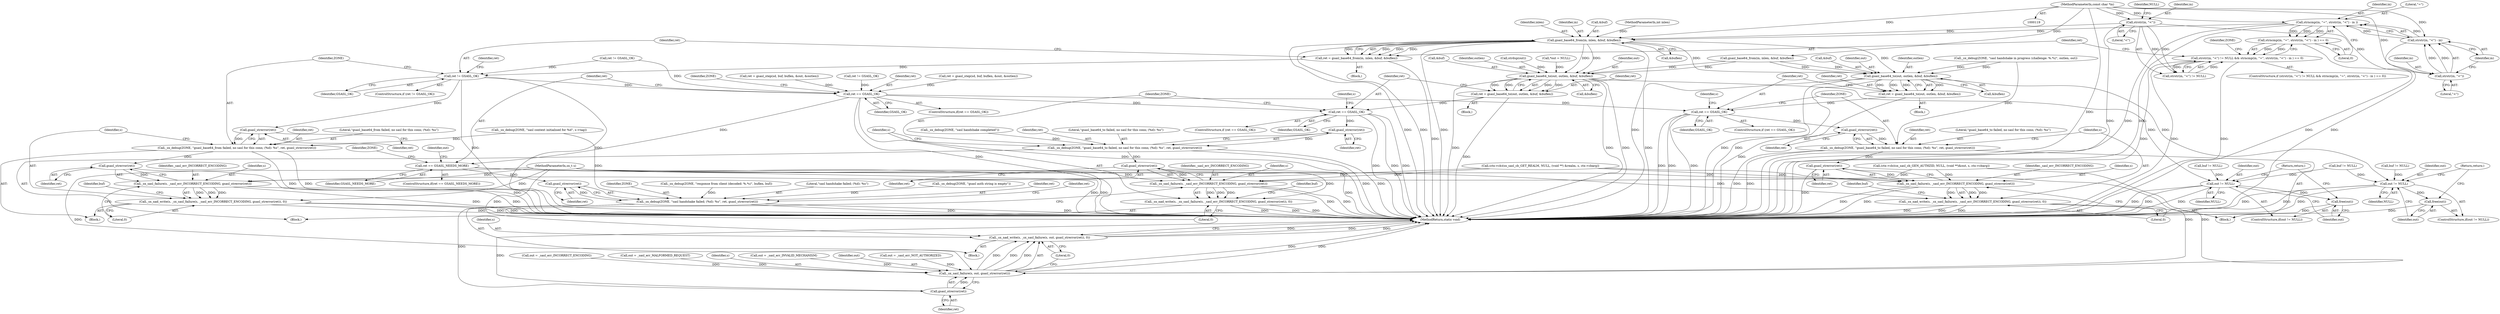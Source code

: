 digraph "0_jabberd2_8416ae54ecefa670534f27a31db71d048b9c7f16_0@pointer" {
"1000461" [label="(Call,strncmp(in, \"=\", strstr(in, \"<\") - in ))"];
"1000464" [label="(Call,strstr(in, \"<\") - in)"];
"1000465" [label="(Call,strstr(in, \"<\"))"];
"1000456" [label="(Call,strstr(in, \"<\"))"];
"1000124" [label="(MethodParameterIn,const char *in)"];
"1000460" [label="(Call,strncmp(in, \"=\", strstr(in, \"<\") - in ) == 0)"];
"1000454" [label="(Call,strstr(in, \"<\") != NULL && strncmp(in, \"=\", strstr(in, \"<\") - in ) == 0)"];
"1000486" [label="(Call,gsasl_base64_from(in, inlen, &buf, &buflen))"];
"1000484" [label="(Call,ret = gsasl_base64_from(in, inlen, &buf, &buflen))"];
"1000494" [label="(Call,ret != GSASL_OK)"];
"1000502" [label="(Call,gsasl_strerror(ret))"];
"1000498" [label="(Call,_sx_debug(ZONE, \"gsasl_base64_from failed, no sasl for this conn; (%d): %s\", ret, gsasl_strerror(ret)))"];
"1000509" [label="(Call,gsasl_strerror(ret))"];
"1000506" [label="(Call,_sx_sasl_failure(s, _sasl_err_INCORRECT_ENCODING, gsasl_strerror(ret)))"];
"1000504" [label="(Call,_sx_nad_write(s, _sx_sasl_failure(s, _sasl_err_INCORRECT_ENCODING, gsasl_strerror(ret)), 0))"];
"1000605" [label="(Call,ret == GSASL_OK)"];
"1000622" [label="(Call,ret == GSASL_OK)"];
"1000669" [label="(Call,gsasl_strerror(ret))"];
"1000665" [label="(Call,_sx_debug(ZONE, \"gsasl_base64_to failed, no sasl for this conn; (%d): %s\", ret, gsasl_strerror(ret)))"];
"1000676" [label="(Call,gsasl_strerror(ret))"];
"1000673" [label="(Call,_sx_sasl_failure(s, _sasl_err_INCORRECT_ENCODING, gsasl_strerror(ret)))"];
"1000671" [label="(Call,_sx_nad_write(s, _sx_sasl_failure(s, _sasl_err_INCORRECT_ENCODING, gsasl_strerror(ret)), 0))"];
"1000693" [label="(Call,ret == GSASL_NEEDS_MORE)"];
"1000764" [label="(Call,gsasl_strerror(ret))"];
"1000760" [label="(Call,_sx_debug(ZONE, \"sasl handshake failed; (%d): %s\", ret, gsasl_strerror(ret)))"];
"1000802" [label="(Call,gsasl_strerror(ret))"];
"1000799" [label="(Call,_sx_sasl_failure(s, out, gsasl_strerror(ret)))"];
"1000797" [label="(Call,_sx_nad_write(s, _sx_sasl_failure(s, out, gsasl_strerror(ret)), 0))"];
"1000712" [label="(Call,ret == GSASL_OK)"];
"1000731" [label="(Call,gsasl_strerror(ret))"];
"1000727" [label="(Call,_sx_debug(ZONE, \"gsasl_base64_to failed, no sasl for this conn; (%d): %s\", ret, gsasl_strerror(ret)))"];
"1000738" [label="(Call,gsasl_strerror(ret))"];
"1000735" [label="(Call,_sx_sasl_failure(s, _sasl_err_INCORRECT_ENCODING, gsasl_strerror(ret)))"];
"1000733" [label="(Call,_sx_nad_write(s, _sx_sasl_failure(s, _sasl_err_INCORRECT_ENCODING, gsasl_strerror(ret)), 0))"];
"1000614" [label="(Call,gsasl_base64_to(out, outlen, &buf, &buflen))"];
"1000612" [label="(Call,ret = gsasl_base64_to(out, outlen, &buf, &buflen))"];
"1000686" [label="(Call,out != NULL)"];
"1000689" [label="(Call,free(out))"];
"1000704" [label="(Call,gsasl_base64_to(out, outlen, &buf, &buflen))"];
"1000702" [label="(Call,ret = gsasl_base64_to(out, outlen, &buf, &buflen))"];
"1000748" [label="(Call,out != NULL)"];
"1000751" [label="(Call,free(out))"];
"1000680" [label="(Call,buf != NULL)"];
"1000471" [label="(Call,_sx_debug(ZONE, \"gsasl auth string is empty\"))"];
"1000765" [label="(Identifier,ret)"];
"1000798" [label="(Identifier,s)"];
"1000707" [label="(Call,&buf)"];
"1000514" [label="(Identifier,buf)"];
"1000124" [label="(MethodParameterIn,const char *in)"];
"1000609" [label="(Call,_sx_debug(ZONE, \"sasl handshake completed\"))"];
"1000495" [label="(Identifier,ret)"];
"1000735" [label="(Call,_sx_sasl_failure(s, _sasl_err_INCORRECT_ENCODING, gsasl_strerror(ret)))"];
"1000464" [label="(Call,strstr(in, \"<\") - in)"];
"1000617" [label="(Call,&buf)"];
"1000510" [label="(Identifier,ret)"];
"1000453" [label="(ControlStructure,if (strstr(in, \"<\") != NULL && strncmp(in, \"=\", strstr(in, \"<\") - in ) == 0))"];
"1000668" [label="(Identifier,ret)"];
"1000705" [label="(Identifier,out)"];
"1000583" [label="(Call,_sx_debug(ZONE, \"response from client (decoded: %.*s)\", buflen, buf))"];
"1000215" [label="(Call,ret != GSASL_OK)"];
"1000797" [label="(Call,_sx_nad_write(s, _sx_sasl_failure(s, out, gsasl_strerror(ret)), 0))"];
"1000689" [label="(Call,free(out))"];
"1000742" [label="(Call,buf != NULL)"];
"1000433" [label="(Call,(ctx->cb)(sx_sasl_cb_GEN_AUTHZID, NULL, (void **)&out, s, ctx->cbarg))"];
"1000500" [label="(Literal,\"gsasl_base64_from failed, no sasl for this conn; (%d): %s\")"];
"1000606" [label="(Identifier,ret)"];
"1000599" [label="(Call,buf != NULL)"];
"1000533" [label="(Call,gsasl_base64_from(in, inlen, &buf, &buflen))"];
"1000588" [label="(Call,ret = gsasl_step(sd, buf, buflen, &out, &outlen))"];
"1000789" [label="(Call,out = _sasl_err_INCORRECT_ENCODING)"];
"1000489" [label="(Call,&buf)"];
"1000711" [label="(ControlStructure,if (ret == GSASL_OK))"];
"1000734" [label="(Identifier,s)"];
"1000805" [label="(MethodReturn,static void)"];
"1000509" [label="(Call,gsasl_strerror(ret))"];
"1000501" [label="(Identifier,ret)"];
"1000690" [label="(Identifier,out)"];
"1000713" [label="(Identifier,ret)"];
"1000462" [label="(Identifier,in)"];
"1000681" [label="(Identifier,buf)"];
"1000730" [label="(Identifier,ret)"];
"1000756" [label="(Identifier,out)"];
"1000493" [label="(ControlStructure,if (ret != GSASL_OK))"];
"1000739" [label="(Identifier,ret)"];
"1000794" [label="(Call,out = _sasl_err_MALFORMED_REQUEST)"];
"1000693" [label="(Call,ret == GSASL_NEEDS_MORE)"];
"1000610" [label="(Identifier,ZONE)"];
"1000695" [label="(Identifier,GSASL_NEEDS_MORE)"];
"1000460" [label="(Call,strncmp(in, \"=\", strstr(in, \"<\") - in ) == 0)"];
"1000505" [label="(Identifier,s)"];
"1000120" [label="(MethodParameterIn,sx_t s)"];
"1000692" [label="(ControlStructure,if(ret == GSASL_NEEDS_MORE))"];
"1000126" [label="(Block,)"];
"1000762" [label="(Literal,\"sasl handshake failed; (%d): %s\")"];
"1000764" [label="(Call,gsasl_strerror(ret))"];
"1000717" [label="(Identifier,s)"];
"1000753" [label="(Return,return;)"];
"1000468" [label="(Identifier,in)"];
"1000520" [label="(Identifier,ret)"];
"1000803" [label="(Identifier,ret)"];
"1000675" [label="(Identifier,_sasl_err_INCORRECT_ENCODING)"];
"1000622" [label="(Call,ret == GSASL_OK)"];
"1000799" [label="(Call,_sx_sasl_failure(s, out, gsasl_strerror(ret)))"];
"1000409" [label="(Call,_sx_debug(ZONE, \"sasl context initialised for %d\", s->tag))"];
"1000698" [label="(Identifier,ZONE)"];
"1000616" [label="(Identifier,outlen)"];
"1000507" [label="(Identifier,s)"];
"1000608" [label="(Block,)"];
"1000485" [label="(Identifier,ret)"];
"1000469" [label="(Literal,0)"];
"1000714" [label="(Identifier,GSASL_OK)"];
"1000697" [label="(Call,_sx_debug(ZONE, \"sasl handshake in progress (challenge: %.*s)\", outlen, out))"];
"1000733" [label="(Call,_sx_nad_write(s, _sx_sasl_failure(s, _sasl_err_INCORRECT_ENCODING, gsasl_strerror(ret)), 0))"];
"1000499" [label="(Identifier,ZONE)"];
"1000737" [label="(Identifier,_sasl_err_INCORRECT_ENCODING)"];
"1000496" [label="(Identifier,GSASL_OK)"];
"1000472" [label="(Identifier,ZONE)"];
"1000607" [label="(Identifier,GSASL_OK)"];
"1000483" [label="(Block,)"];
"1000519" [label="(Call,ret = gsasl_step(sd, buf, buflen, &out, &outlen))"];
"1000502" [label="(Call,gsasl_strerror(ret))"];
"1000800" [label="(Identifier,s)"];
"1000685" [label="(ControlStructure,if(out != NULL))"];
"1000613" [label="(Identifier,ret)"];
"1000497" [label="(Block,)"];
"1000465" [label="(Call,strstr(in, \"<\"))"];
"1000604" [label="(ControlStructure,if(ret == GSASL_OK))"];
"1000802" [label="(Call,gsasl_strerror(ret))"];
"1000763" [label="(Identifier,ret)"];
"1000740" [label="(Literal,0)"];
"1000605" [label="(Call,ret == GSASL_OK)"];
"1000498" [label="(Call,_sx_debug(ZONE, \"gsasl_base64_from failed, no sasl for this conn; (%d): %s\", ret, gsasl_strerror(ret)))"];
"1000674" [label="(Identifier,s)"];
"1000484" [label="(Call,ret = gsasl_base64_from(in, inlen, &buf, &buflen))"];
"1000767" [label="(Identifier,ret)"];
"1000614" [label="(Call,gsasl_base64_to(out, outlen, &buf, &buflen))"];
"1000736" [label="(Identifier,s)"];
"1000612" [label="(Call,ret = gsasl_base64_to(out, outlen, &buf, &buflen))"];
"1000504" [label="(Call,_sx_nad_write(s, _sx_sasl_failure(s, _sasl_err_INCORRECT_ENCODING, gsasl_strerror(ret)), 0))"];
"1000667" [label="(Literal,\"gsasl_base64_to failed, no sasl for this conn; (%d): %s\")"];
"1000506" [label="(Call,_sx_sasl_failure(s, _sasl_err_INCORRECT_ENCODING, gsasl_strerror(ret)))"];
"1000454" [label="(Call,strstr(in, \"<\") != NULL && strncmp(in, \"=\", strstr(in, \"<\") - in ) == 0)"];
"1000784" [label="(Call,out = _sasl_err_INVALID_MECHANISM)"];
"1000676" [label="(Call,gsasl_strerror(ret))"];
"1000749" [label="(Identifier,out)"];
"1000673" [label="(Call,_sx_sasl_failure(s, _sasl_err_INCORRECT_ENCODING, gsasl_strerror(ret)))"];
"1000696" [label="(Block,)"];
"1000702" [label="(Call,ret = gsasl_base64_to(out, outlen, &buf, &buflen))"];
"1000461" [label="(Call,strncmp(in, \"=\", strstr(in, \"<\") - in ))"];
"1000677" [label="(Identifier,ret)"];
"1000761" [label="(Identifier,ZONE)"];
"1000446" [label="(Call,strdup(out))"];
"1000686" [label="(Call,out != NULL)"];
"1000804" [label="(Literal,0)"];
"1000234" [label="(Call,(ctx->cb)(sx_sasl_cb_GET_REALM, NULL, (void **) &realm, s, ctx->cbarg))"];
"1000491" [label="(Call,&buflen)"];
"1000463" [label="(Literal,\"=\")"];
"1000704" [label="(Call,gsasl_base64_to(out, outlen, &buf, &buflen))"];
"1000751" [label="(Call,free(out))"];
"1000672" [label="(Identifier,s)"];
"1000487" [label="(Identifier,in)"];
"1000687" [label="(Identifier,out)"];
"1000508" [label="(Identifier,_sasl_err_INCORRECT_ENCODING)"];
"1000144" [label="(Call,*out = NULL)"];
"1000748" [label="(Call,out != NULL)"];
"1000466" [label="(Identifier,in)"];
"1000752" [label="(Identifier,out)"];
"1000731" [label="(Call,gsasl_strerror(ret))"];
"1000670" [label="(Identifier,ret)"];
"1000743" [label="(Identifier,buf)"];
"1000664" [label="(Block,)"];
"1000738" [label="(Call,gsasl_strerror(ret))"];
"1000678" [label="(Literal,0)"];
"1000459" [label="(Identifier,NULL)"];
"1000467" [label="(Literal,\"<\")"];
"1000541" [label="(Call,ret != GSASL_OK)"];
"1000801" [label="(Identifier,out)"];
"1000619" [label="(Call,&buflen)"];
"1000732" [label="(Identifier,ret)"];
"1000627" [label="(Identifier,s)"];
"1000503" [label="(Identifier,ret)"];
"1000615" [label="(Identifier,out)"];
"1000694" [label="(Identifier,ret)"];
"1000456" [label="(Call,strstr(in, \"<\"))"];
"1000455" [label="(Call,strstr(in, \"<\") != NULL)"];
"1000712" [label="(Call,ret == GSASL_OK)"];
"1000125" [label="(MethodParameterIn,int inlen)"];
"1000458" [label="(Literal,\"<\")"];
"1000457" [label="(Identifier,in)"];
"1000706" [label="(Identifier,outlen)"];
"1000623" [label="(Identifier,ret)"];
"1000691" [label="(Return,return;)"];
"1000729" [label="(Literal,\"gsasl_base64_to failed, no sasl for this conn; (%d): %s\")"];
"1000665" [label="(Call,_sx_debug(ZONE, \"gsasl_base64_to failed, no sasl for this conn; (%d): %s\", ret, gsasl_strerror(ret)))"];
"1000709" [label="(Call,&buflen)"];
"1000671" [label="(Call,_sx_nad_write(s, _sx_sasl_failure(s, _sasl_err_INCORRECT_ENCODING, gsasl_strerror(ret)), 0))"];
"1000488" [label="(Identifier,inlen)"];
"1000486" [label="(Call,gsasl_base64_from(in, inlen, &buf, &buflen))"];
"1000511" [label="(Literal,0)"];
"1000669" [label="(Call,gsasl_strerror(ret))"];
"1000624" [label="(Identifier,GSASL_OK)"];
"1000760" [label="(Call,_sx_debug(ZONE, \"sasl handshake failed; (%d): %s\", ret, gsasl_strerror(ret)))"];
"1000728" [label="(Identifier,ZONE)"];
"1000750" [label="(Identifier,NULL)"];
"1000494" [label="(Call,ret != GSASL_OK)"];
"1000688" [label="(Identifier,NULL)"];
"1000703" [label="(Identifier,ret)"];
"1000727" [label="(Call,_sx_debug(ZONE, \"gsasl_base64_to failed, no sasl for this conn; (%d): %s\", ret, gsasl_strerror(ret)))"];
"1000621" [label="(ControlStructure,if (ret == GSASL_OK))"];
"1000778" [label="(Call,out = _sasl_err_NOT_AUTHORIZED)"];
"1000747" [label="(ControlStructure,if(out != NULL))"];
"1000666" [label="(Identifier,ZONE)"];
"1000726" [label="(Block,)"];
"1000461" -> "1000460"  [label="AST: "];
"1000461" -> "1000464"  [label="CFG: "];
"1000462" -> "1000461"  [label="AST: "];
"1000463" -> "1000461"  [label="AST: "];
"1000464" -> "1000461"  [label="AST: "];
"1000469" -> "1000461"  [label="CFG: "];
"1000461" -> "1000805"  [label="DDG: "];
"1000461" -> "1000805"  [label="DDG: "];
"1000461" -> "1000460"  [label="DDG: "];
"1000461" -> "1000460"  [label="DDG: "];
"1000461" -> "1000460"  [label="DDG: "];
"1000464" -> "1000461"  [label="DDG: "];
"1000464" -> "1000461"  [label="DDG: "];
"1000124" -> "1000461"  [label="DDG: "];
"1000461" -> "1000486"  [label="DDG: "];
"1000464" -> "1000468"  [label="CFG: "];
"1000465" -> "1000464"  [label="AST: "];
"1000468" -> "1000464"  [label="AST: "];
"1000464" -> "1000805"  [label="DDG: "];
"1000465" -> "1000464"  [label="DDG: "];
"1000465" -> "1000464"  [label="DDG: "];
"1000124" -> "1000464"  [label="DDG: "];
"1000465" -> "1000467"  [label="CFG: "];
"1000466" -> "1000465"  [label="AST: "];
"1000467" -> "1000465"  [label="AST: "];
"1000468" -> "1000465"  [label="CFG: "];
"1000456" -> "1000465"  [label="DDG: "];
"1000124" -> "1000465"  [label="DDG: "];
"1000456" -> "1000455"  [label="AST: "];
"1000456" -> "1000458"  [label="CFG: "];
"1000457" -> "1000456"  [label="AST: "];
"1000458" -> "1000456"  [label="AST: "];
"1000459" -> "1000456"  [label="CFG: "];
"1000456" -> "1000805"  [label="DDG: "];
"1000456" -> "1000455"  [label="DDG: "];
"1000456" -> "1000455"  [label="DDG: "];
"1000124" -> "1000456"  [label="DDG: "];
"1000456" -> "1000486"  [label="DDG: "];
"1000124" -> "1000119"  [label="AST: "];
"1000124" -> "1000805"  [label="DDG: "];
"1000124" -> "1000486"  [label="DDG: "];
"1000124" -> "1000533"  [label="DDG: "];
"1000460" -> "1000454"  [label="AST: "];
"1000460" -> "1000469"  [label="CFG: "];
"1000469" -> "1000460"  [label="AST: "];
"1000454" -> "1000460"  [label="CFG: "];
"1000460" -> "1000805"  [label="DDG: "];
"1000460" -> "1000454"  [label="DDG: "];
"1000460" -> "1000454"  [label="DDG: "];
"1000454" -> "1000453"  [label="AST: "];
"1000454" -> "1000455"  [label="CFG: "];
"1000455" -> "1000454"  [label="AST: "];
"1000472" -> "1000454"  [label="CFG: "];
"1000485" -> "1000454"  [label="CFG: "];
"1000454" -> "1000805"  [label="DDG: "];
"1000454" -> "1000805"  [label="DDG: "];
"1000454" -> "1000805"  [label="DDG: "];
"1000455" -> "1000454"  [label="DDG: "];
"1000455" -> "1000454"  [label="DDG: "];
"1000486" -> "1000484"  [label="AST: "];
"1000486" -> "1000491"  [label="CFG: "];
"1000487" -> "1000486"  [label="AST: "];
"1000488" -> "1000486"  [label="AST: "];
"1000489" -> "1000486"  [label="AST: "];
"1000491" -> "1000486"  [label="AST: "];
"1000484" -> "1000486"  [label="CFG: "];
"1000486" -> "1000805"  [label="DDG: "];
"1000486" -> "1000805"  [label="DDG: "];
"1000486" -> "1000805"  [label="DDG: "];
"1000486" -> "1000805"  [label="DDG: "];
"1000486" -> "1000484"  [label="DDG: "];
"1000486" -> "1000484"  [label="DDG: "];
"1000486" -> "1000484"  [label="DDG: "];
"1000486" -> "1000484"  [label="DDG: "];
"1000125" -> "1000486"  [label="DDG: "];
"1000486" -> "1000614"  [label="DDG: "];
"1000486" -> "1000614"  [label="DDG: "];
"1000486" -> "1000704"  [label="DDG: "];
"1000486" -> "1000704"  [label="DDG: "];
"1000484" -> "1000483"  [label="AST: "];
"1000485" -> "1000484"  [label="AST: "];
"1000495" -> "1000484"  [label="CFG: "];
"1000484" -> "1000805"  [label="DDG: "];
"1000484" -> "1000494"  [label="DDG: "];
"1000494" -> "1000493"  [label="AST: "];
"1000494" -> "1000496"  [label="CFG: "];
"1000495" -> "1000494"  [label="AST: "];
"1000496" -> "1000494"  [label="AST: "];
"1000499" -> "1000494"  [label="CFG: "];
"1000520" -> "1000494"  [label="CFG: "];
"1000494" -> "1000805"  [label="DDG: "];
"1000494" -> "1000805"  [label="DDG: "];
"1000215" -> "1000494"  [label="DDG: "];
"1000494" -> "1000502"  [label="DDG: "];
"1000494" -> "1000605"  [label="DDG: "];
"1000502" -> "1000498"  [label="AST: "];
"1000502" -> "1000503"  [label="CFG: "];
"1000503" -> "1000502"  [label="AST: "];
"1000498" -> "1000502"  [label="CFG: "];
"1000502" -> "1000498"  [label="DDG: "];
"1000498" -> "1000497"  [label="AST: "];
"1000499" -> "1000498"  [label="AST: "];
"1000500" -> "1000498"  [label="AST: "];
"1000501" -> "1000498"  [label="AST: "];
"1000505" -> "1000498"  [label="CFG: "];
"1000498" -> "1000805"  [label="DDG: "];
"1000498" -> "1000805"  [label="DDG: "];
"1000409" -> "1000498"  [label="DDG: "];
"1000498" -> "1000509"  [label="DDG: "];
"1000509" -> "1000506"  [label="AST: "];
"1000509" -> "1000510"  [label="CFG: "];
"1000510" -> "1000509"  [label="AST: "];
"1000506" -> "1000509"  [label="CFG: "];
"1000509" -> "1000805"  [label="DDG: "];
"1000509" -> "1000506"  [label="DDG: "];
"1000506" -> "1000504"  [label="AST: "];
"1000507" -> "1000506"  [label="AST: "];
"1000508" -> "1000506"  [label="AST: "];
"1000511" -> "1000506"  [label="CFG: "];
"1000506" -> "1000805"  [label="DDG: "];
"1000506" -> "1000805"  [label="DDG: "];
"1000506" -> "1000504"  [label="DDG: "];
"1000506" -> "1000504"  [label="DDG: "];
"1000506" -> "1000504"  [label="DDG: "];
"1000120" -> "1000506"  [label="DDG: "];
"1000234" -> "1000506"  [label="DDG: "];
"1000504" -> "1000497"  [label="AST: "];
"1000504" -> "1000511"  [label="CFG: "];
"1000505" -> "1000504"  [label="AST: "];
"1000511" -> "1000504"  [label="AST: "];
"1000514" -> "1000504"  [label="CFG: "];
"1000504" -> "1000805"  [label="DDG: "];
"1000504" -> "1000805"  [label="DDG: "];
"1000504" -> "1000805"  [label="DDG: "];
"1000120" -> "1000504"  [label="DDG: "];
"1000605" -> "1000604"  [label="AST: "];
"1000605" -> "1000607"  [label="CFG: "];
"1000606" -> "1000605"  [label="AST: "];
"1000607" -> "1000605"  [label="AST: "];
"1000610" -> "1000605"  [label="CFG: "];
"1000694" -> "1000605"  [label="CFG: "];
"1000605" -> "1000805"  [label="DDG: "];
"1000605" -> "1000805"  [label="DDG: "];
"1000588" -> "1000605"  [label="DDG: "];
"1000519" -> "1000605"  [label="DDG: "];
"1000215" -> "1000605"  [label="DDG: "];
"1000541" -> "1000605"  [label="DDG: "];
"1000605" -> "1000622"  [label="DDG: "];
"1000605" -> "1000693"  [label="DDG: "];
"1000605" -> "1000712"  [label="DDG: "];
"1000622" -> "1000621"  [label="AST: "];
"1000622" -> "1000624"  [label="CFG: "];
"1000623" -> "1000622"  [label="AST: "];
"1000624" -> "1000622"  [label="AST: "];
"1000627" -> "1000622"  [label="CFG: "];
"1000666" -> "1000622"  [label="CFG: "];
"1000622" -> "1000805"  [label="DDG: "];
"1000622" -> "1000805"  [label="DDG: "];
"1000622" -> "1000805"  [label="DDG: "];
"1000612" -> "1000622"  [label="DDG: "];
"1000622" -> "1000669"  [label="DDG: "];
"1000669" -> "1000665"  [label="AST: "];
"1000669" -> "1000670"  [label="CFG: "];
"1000670" -> "1000669"  [label="AST: "];
"1000665" -> "1000669"  [label="CFG: "];
"1000669" -> "1000665"  [label="DDG: "];
"1000665" -> "1000664"  [label="AST: "];
"1000666" -> "1000665"  [label="AST: "];
"1000667" -> "1000665"  [label="AST: "];
"1000668" -> "1000665"  [label="AST: "];
"1000672" -> "1000665"  [label="CFG: "];
"1000665" -> "1000805"  [label="DDG: "];
"1000665" -> "1000805"  [label="DDG: "];
"1000609" -> "1000665"  [label="DDG: "];
"1000665" -> "1000676"  [label="DDG: "];
"1000676" -> "1000673"  [label="AST: "];
"1000676" -> "1000677"  [label="CFG: "];
"1000677" -> "1000676"  [label="AST: "];
"1000673" -> "1000676"  [label="CFG: "];
"1000676" -> "1000805"  [label="DDG: "];
"1000676" -> "1000673"  [label="DDG: "];
"1000673" -> "1000671"  [label="AST: "];
"1000674" -> "1000673"  [label="AST: "];
"1000675" -> "1000673"  [label="AST: "];
"1000678" -> "1000673"  [label="CFG: "];
"1000673" -> "1000805"  [label="DDG: "];
"1000673" -> "1000805"  [label="DDG: "];
"1000673" -> "1000671"  [label="DDG: "];
"1000673" -> "1000671"  [label="DDG: "];
"1000673" -> "1000671"  [label="DDG: "];
"1000433" -> "1000673"  [label="DDG: "];
"1000120" -> "1000673"  [label="DDG: "];
"1000234" -> "1000673"  [label="DDG: "];
"1000671" -> "1000664"  [label="AST: "];
"1000671" -> "1000678"  [label="CFG: "];
"1000672" -> "1000671"  [label="AST: "];
"1000678" -> "1000671"  [label="AST: "];
"1000681" -> "1000671"  [label="CFG: "];
"1000671" -> "1000805"  [label="DDG: "];
"1000671" -> "1000805"  [label="DDG: "];
"1000671" -> "1000805"  [label="DDG: "];
"1000120" -> "1000671"  [label="DDG: "];
"1000693" -> "1000692"  [label="AST: "];
"1000693" -> "1000695"  [label="CFG: "];
"1000694" -> "1000693"  [label="AST: "];
"1000695" -> "1000693"  [label="AST: "];
"1000698" -> "1000693"  [label="CFG: "];
"1000756" -> "1000693"  [label="CFG: "];
"1000693" -> "1000805"  [label="DDG: "];
"1000693" -> "1000805"  [label="DDG: "];
"1000693" -> "1000764"  [label="DDG: "];
"1000764" -> "1000760"  [label="AST: "];
"1000764" -> "1000765"  [label="CFG: "];
"1000765" -> "1000764"  [label="AST: "];
"1000760" -> "1000764"  [label="CFG: "];
"1000764" -> "1000760"  [label="DDG: "];
"1000760" -> "1000126"  [label="AST: "];
"1000761" -> "1000760"  [label="AST: "];
"1000762" -> "1000760"  [label="AST: "];
"1000763" -> "1000760"  [label="AST: "];
"1000767" -> "1000760"  [label="CFG: "];
"1000760" -> "1000805"  [label="DDG: "];
"1000760" -> "1000805"  [label="DDG: "];
"1000471" -> "1000760"  [label="DDG: "];
"1000583" -> "1000760"  [label="DDG: "];
"1000409" -> "1000760"  [label="DDG: "];
"1000760" -> "1000802"  [label="DDG: "];
"1000802" -> "1000799"  [label="AST: "];
"1000802" -> "1000803"  [label="CFG: "];
"1000803" -> "1000802"  [label="AST: "];
"1000799" -> "1000802"  [label="CFG: "];
"1000802" -> "1000805"  [label="DDG: "];
"1000802" -> "1000799"  [label="DDG: "];
"1000799" -> "1000797"  [label="AST: "];
"1000800" -> "1000799"  [label="AST: "];
"1000801" -> "1000799"  [label="AST: "];
"1000804" -> "1000799"  [label="CFG: "];
"1000799" -> "1000805"  [label="DDG: "];
"1000799" -> "1000805"  [label="DDG: "];
"1000799" -> "1000797"  [label="DDG: "];
"1000799" -> "1000797"  [label="DDG: "];
"1000799" -> "1000797"  [label="DDG: "];
"1000433" -> "1000799"  [label="DDG: "];
"1000120" -> "1000799"  [label="DDG: "];
"1000234" -> "1000799"  [label="DDG: "];
"1000784" -> "1000799"  [label="DDG: "];
"1000789" -> "1000799"  [label="DDG: "];
"1000794" -> "1000799"  [label="DDG: "];
"1000778" -> "1000799"  [label="DDG: "];
"1000797" -> "1000126"  [label="AST: "];
"1000797" -> "1000804"  [label="CFG: "];
"1000798" -> "1000797"  [label="AST: "];
"1000804" -> "1000797"  [label="AST: "];
"1000805" -> "1000797"  [label="CFG: "];
"1000797" -> "1000805"  [label="DDG: "];
"1000797" -> "1000805"  [label="DDG: "];
"1000797" -> "1000805"  [label="DDG: "];
"1000120" -> "1000797"  [label="DDG: "];
"1000712" -> "1000711"  [label="AST: "];
"1000712" -> "1000714"  [label="CFG: "];
"1000713" -> "1000712"  [label="AST: "];
"1000714" -> "1000712"  [label="AST: "];
"1000717" -> "1000712"  [label="CFG: "];
"1000728" -> "1000712"  [label="CFG: "];
"1000712" -> "1000805"  [label="DDG: "];
"1000712" -> "1000805"  [label="DDG: "];
"1000712" -> "1000805"  [label="DDG: "];
"1000702" -> "1000712"  [label="DDG: "];
"1000712" -> "1000731"  [label="DDG: "];
"1000731" -> "1000727"  [label="AST: "];
"1000731" -> "1000732"  [label="CFG: "];
"1000732" -> "1000731"  [label="AST: "];
"1000727" -> "1000731"  [label="CFG: "];
"1000731" -> "1000727"  [label="DDG: "];
"1000727" -> "1000726"  [label="AST: "];
"1000728" -> "1000727"  [label="AST: "];
"1000729" -> "1000727"  [label="AST: "];
"1000730" -> "1000727"  [label="AST: "];
"1000734" -> "1000727"  [label="CFG: "];
"1000727" -> "1000805"  [label="DDG: "];
"1000727" -> "1000805"  [label="DDG: "];
"1000697" -> "1000727"  [label="DDG: "];
"1000727" -> "1000738"  [label="DDG: "];
"1000738" -> "1000735"  [label="AST: "];
"1000738" -> "1000739"  [label="CFG: "];
"1000739" -> "1000738"  [label="AST: "];
"1000735" -> "1000738"  [label="CFG: "];
"1000738" -> "1000805"  [label="DDG: "];
"1000738" -> "1000735"  [label="DDG: "];
"1000735" -> "1000733"  [label="AST: "];
"1000736" -> "1000735"  [label="AST: "];
"1000737" -> "1000735"  [label="AST: "];
"1000740" -> "1000735"  [label="CFG: "];
"1000735" -> "1000805"  [label="DDG: "];
"1000735" -> "1000805"  [label="DDG: "];
"1000735" -> "1000733"  [label="DDG: "];
"1000735" -> "1000733"  [label="DDG: "];
"1000735" -> "1000733"  [label="DDG: "];
"1000433" -> "1000735"  [label="DDG: "];
"1000120" -> "1000735"  [label="DDG: "];
"1000234" -> "1000735"  [label="DDG: "];
"1000733" -> "1000726"  [label="AST: "];
"1000733" -> "1000740"  [label="CFG: "];
"1000734" -> "1000733"  [label="AST: "];
"1000740" -> "1000733"  [label="AST: "];
"1000743" -> "1000733"  [label="CFG: "];
"1000733" -> "1000805"  [label="DDG: "];
"1000733" -> "1000805"  [label="DDG: "];
"1000733" -> "1000805"  [label="DDG: "];
"1000120" -> "1000733"  [label="DDG: "];
"1000614" -> "1000612"  [label="AST: "];
"1000614" -> "1000619"  [label="CFG: "];
"1000615" -> "1000614"  [label="AST: "];
"1000616" -> "1000614"  [label="AST: "];
"1000617" -> "1000614"  [label="AST: "];
"1000619" -> "1000614"  [label="AST: "];
"1000612" -> "1000614"  [label="CFG: "];
"1000614" -> "1000805"  [label="DDG: "];
"1000614" -> "1000805"  [label="DDG: "];
"1000614" -> "1000805"  [label="DDG: "];
"1000614" -> "1000612"  [label="DDG: "];
"1000614" -> "1000612"  [label="DDG: "];
"1000614" -> "1000612"  [label="DDG: "];
"1000614" -> "1000612"  [label="DDG: "];
"1000446" -> "1000614"  [label="DDG: "];
"1000144" -> "1000614"  [label="DDG: "];
"1000533" -> "1000614"  [label="DDG: "];
"1000533" -> "1000614"  [label="DDG: "];
"1000614" -> "1000686"  [label="DDG: "];
"1000612" -> "1000608"  [label="AST: "];
"1000613" -> "1000612"  [label="AST: "];
"1000623" -> "1000612"  [label="CFG: "];
"1000612" -> "1000805"  [label="DDG: "];
"1000686" -> "1000685"  [label="AST: "];
"1000686" -> "1000688"  [label="CFG: "];
"1000687" -> "1000686"  [label="AST: "];
"1000688" -> "1000686"  [label="AST: "];
"1000690" -> "1000686"  [label="CFG: "];
"1000691" -> "1000686"  [label="CFG: "];
"1000686" -> "1000805"  [label="DDG: "];
"1000686" -> "1000805"  [label="DDG: "];
"1000686" -> "1000805"  [label="DDG: "];
"1000680" -> "1000686"  [label="DDG: "];
"1000599" -> "1000686"  [label="DDG: "];
"1000686" -> "1000689"  [label="DDG: "];
"1000689" -> "1000685"  [label="AST: "];
"1000689" -> "1000690"  [label="CFG: "];
"1000690" -> "1000689"  [label="AST: "];
"1000691" -> "1000689"  [label="CFG: "];
"1000689" -> "1000805"  [label="DDG: "];
"1000704" -> "1000702"  [label="AST: "];
"1000704" -> "1000709"  [label="CFG: "];
"1000705" -> "1000704"  [label="AST: "];
"1000706" -> "1000704"  [label="AST: "];
"1000707" -> "1000704"  [label="AST: "];
"1000709" -> "1000704"  [label="AST: "];
"1000702" -> "1000704"  [label="CFG: "];
"1000704" -> "1000805"  [label="DDG: "];
"1000704" -> "1000805"  [label="DDG: "];
"1000704" -> "1000805"  [label="DDG: "];
"1000704" -> "1000702"  [label="DDG: "];
"1000704" -> "1000702"  [label="DDG: "];
"1000704" -> "1000702"  [label="DDG: "];
"1000704" -> "1000702"  [label="DDG: "];
"1000697" -> "1000704"  [label="DDG: "];
"1000697" -> "1000704"  [label="DDG: "];
"1000533" -> "1000704"  [label="DDG: "];
"1000533" -> "1000704"  [label="DDG: "];
"1000704" -> "1000748"  [label="DDG: "];
"1000702" -> "1000696"  [label="AST: "];
"1000703" -> "1000702"  [label="AST: "];
"1000713" -> "1000702"  [label="CFG: "];
"1000702" -> "1000805"  [label="DDG: "];
"1000748" -> "1000747"  [label="AST: "];
"1000748" -> "1000750"  [label="CFG: "];
"1000749" -> "1000748"  [label="AST: "];
"1000750" -> "1000748"  [label="AST: "];
"1000752" -> "1000748"  [label="CFG: "];
"1000753" -> "1000748"  [label="CFG: "];
"1000748" -> "1000805"  [label="DDG: "];
"1000748" -> "1000805"  [label="DDG: "];
"1000748" -> "1000805"  [label="DDG: "];
"1000742" -> "1000748"  [label="DDG: "];
"1000599" -> "1000748"  [label="DDG: "];
"1000748" -> "1000751"  [label="DDG: "];
"1000751" -> "1000747"  [label="AST: "];
"1000751" -> "1000752"  [label="CFG: "];
"1000752" -> "1000751"  [label="AST: "];
"1000753" -> "1000751"  [label="CFG: "];
"1000751" -> "1000805"  [label="DDG: "];
}
